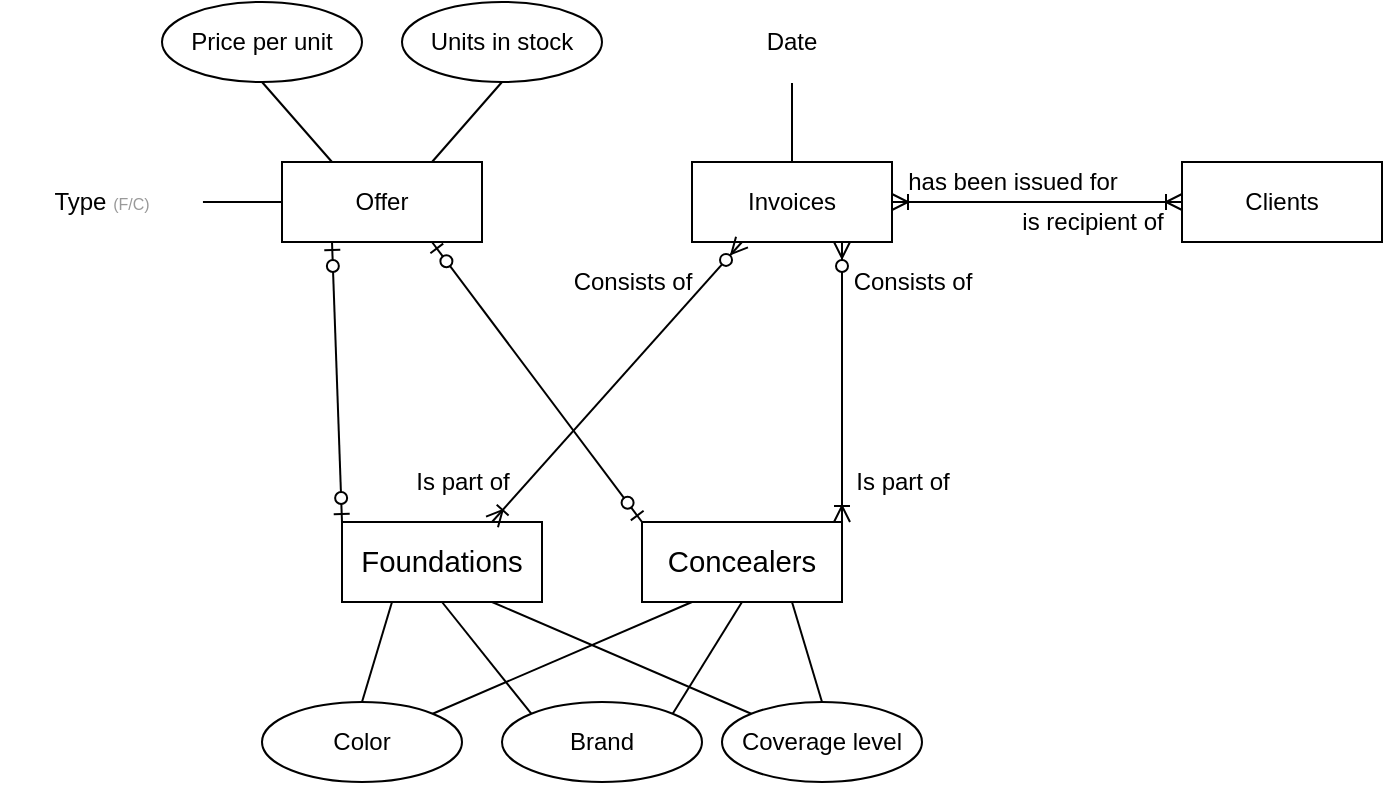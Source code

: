 <mxfile version="13.10.0" type="embed">
    <diagram id="I3wex4niQxwdPpj7cyRc" name="Page-1">
        <mxGraphModel dx="683" dy="397" grid="1" gridSize="10" guides="1" tooltips="1" connect="1" arrows="1" fold="1" page="1" pageScale="1" pageWidth="827" pageHeight="1169" math="0" shadow="0">
            <root>
                <mxCell id="0"/>
                <mxCell id="1" parent="0"/>
                <mxCell id="1wxJ6Ee9MIY7df9GgSbu-2" value="Invoices" style="rounded=0;arcSize=10;whiteSpace=wrap;html=1;align=center;" parent="1" vertex="1">
                    <mxGeometry x="435" y="110" width="100" height="40" as="geometry"/>
                </mxCell>
                <mxCell id="1wxJ6Ee9MIY7df9GgSbu-3" value="Color" style="ellipse;whiteSpace=wrap;html=1;align=center;" parent="1" vertex="1">
                    <mxGeometry x="220" y="380" width="100" height="40" as="geometry"/>
                </mxCell>
                <mxCell id="1wxJ6Ee9MIY7df9GgSbu-6" value="Offer" style="rounded=0;arcSize=10;whiteSpace=wrap;html=1;align=center;" parent="1" vertex="1">
                    <mxGeometry x="230" y="110" width="100" height="40" as="geometry"/>
                </mxCell>
                <mxCell id="1wxJ6Ee9MIY7df9GgSbu-10" value="&lt;span lang=&quot;PL&quot; style=&quot;font-size: 11.0pt ; line-height: 107% ; font-family: &amp;#34;calibri&amp;#34; , sans-serif&quot;&gt;Foundations&lt;/span&gt;" style="rounded=0;arcSize=10;whiteSpace=wrap;html=1;align=center;" parent="1" vertex="1">
                    <mxGeometry x="260" y="290" width="100" height="40" as="geometry"/>
                </mxCell>
                <mxCell id="1wxJ6Ee9MIY7df9GgSbu-11" value="&lt;span lang=&quot;PL&quot; style=&quot;font-size: 11.0pt ; line-height: 107% ; font-family: &amp;#34;calibri&amp;#34; , sans-serif&quot;&gt;Concealers&lt;/span&gt;" style="rounded=0;arcSize=10;whiteSpace=wrap;html=1;align=center;" parent="1" vertex="1">
                    <mxGeometry x="410" y="290" width="100" height="40" as="geometry"/>
                </mxCell>
                <mxCell id="1wxJ6Ee9MIY7df9GgSbu-12" value="Clients" style="rounded=0;arcSize=10;whiteSpace=wrap;html=1;align=center;" parent="1" vertex="1">
                    <mxGeometry x="680" y="110" width="100" height="40" as="geometry"/>
                </mxCell>
                <mxCell id="1wxJ6Ee9MIY7df9GgSbu-17" value="" style="endArrow=none;html=1;rounded=0;exitX=0.25;exitY=1;exitDx=0;exitDy=0;entryX=0.5;entryY=0;entryDx=0;entryDy=0;" parent="1" source="1wxJ6Ee9MIY7df9GgSbu-10" target="1wxJ6Ee9MIY7df9GgSbu-3" edge="1">
                    <mxGeometry relative="1" as="geometry">
                        <mxPoint x="340" y="270" as="sourcePoint"/>
                        <mxPoint x="500" y="270" as="targetPoint"/>
                    </mxGeometry>
                </mxCell>
                <mxCell id="1wxJ6Ee9MIY7df9GgSbu-18" value="" style="endArrow=none;html=1;rounded=0;exitX=0.5;exitY=1;exitDx=0;exitDy=0;entryX=0;entryY=0;entryDx=0;entryDy=0;" parent="1" source="1wxJ6Ee9MIY7df9GgSbu-10" target="1wxJ6Ee9MIY7df9GgSbu-30" edge="1">
                    <mxGeometry relative="1" as="geometry">
                        <mxPoint x="322.5" y="360" as="sourcePoint"/>
                        <mxPoint x="354.645" y="385.858" as="targetPoint"/>
                    </mxGeometry>
                </mxCell>
                <mxCell id="1wxJ6Ee9MIY7df9GgSbu-19" value="" style="endArrow=none;html=1;rounded=0;exitX=0.75;exitY=1;exitDx=0;exitDy=0;entryX=0;entryY=0;entryDx=0;entryDy=0;" parent="1" source="1wxJ6Ee9MIY7df9GgSbu-10" target="1wxJ6Ee9MIY7df9GgSbu-31" edge="1">
                    <mxGeometry relative="1" as="geometry">
                        <mxPoint x="385" y="360" as="sourcePoint"/>
                        <mxPoint x="465" y="360" as="targetPoint"/>
                    </mxGeometry>
                </mxCell>
                <mxCell id="1wxJ6Ee9MIY7df9GgSbu-20" value="" style="endArrow=none;html=1;rounded=0;exitX=0.25;exitY=1;exitDx=0;exitDy=0;entryX=1;entryY=0;entryDx=0;entryDy=0;" parent="1" source="1wxJ6Ee9MIY7df9GgSbu-11" target="1wxJ6Ee9MIY7df9GgSbu-3" edge="1">
                    <mxGeometry relative="1" as="geometry">
                        <mxPoint x="430" y="440" as="sourcePoint"/>
                        <mxPoint x="405" y="490" as="targetPoint"/>
                    </mxGeometry>
                </mxCell>
                <mxCell id="1wxJ6Ee9MIY7df9GgSbu-21" value="" style="endArrow=none;html=1;rounded=0;exitX=0.5;exitY=1;exitDx=0;exitDy=0;entryX=1;entryY=0;entryDx=0;entryDy=0;" parent="1" source="1wxJ6Ee9MIY7df9GgSbu-11" target="1wxJ6Ee9MIY7df9GgSbu-30" edge="1">
                    <mxGeometry relative="1" as="geometry">
                        <mxPoint x="450" y="480" as="sourcePoint"/>
                        <mxPoint x="460" y="420" as="targetPoint"/>
                    </mxGeometry>
                </mxCell>
                <mxCell id="1wxJ6Ee9MIY7df9GgSbu-22" value="" style="endArrow=none;html=1;rounded=0;exitX=0.75;exitY=1;exitDx=0;exitDy=0;entryX=0.5;entryY=0;entryDx=0;entryDy=0;" parent="1" source="1wxJ6Ee9MIY7df9GgSbu-11" target="1wxJ6Ee9MIY7df9GgSbu-31" edge="1">
                    <mxGeometry relative="1" as="geometry">
                        <mxPoint x="575" y="320" as="sourcePoint"/>
                        <mxPoint x="530" y="360" as="targetPoint"/>
                    </mxGeometry>
                </mxCell>
                <mxCell id="1wxJ6Ee9MIY7df9GgSbu-28" value="" style="edgeStyle=entityRelationEdgeStyle;fontSize=12;html=1;endArrow=ERoneToMany;startArrow=ERoneToMany;exitX=1;exitY=0.5;exitDx=0;exitDy=0;entryX=0;entryY=0.5;entryDx=0;entryDy=0;startFill=0;" parent="1" source="1wxJ6Ee9MIY7df9GgSbu-2" target="1wxJ6Ee9MIY7df9GgSbu-12" edge="1">
                    <mxGeometry width="100" height="100" relative="1" as="geometry">
                        <mxPoint x="605" y="160" as="sourcePoint"/>
                        <mxPoint x="595" y="200" as="targetPoint"/>
                    </mxGeometry>
                </mxCell>
                <mxCell id="1wxJ6Ee9MIY7df9GgSbu-29" value="" style="fontSize=12;html=1;endArrow=ERzeroToMany;startArrow=ERoneToMany;startFill=0;endFill=1;exitX=1;exitY=0;exitDx=0;exitDy=0;entryX=0.75;entryY=1;entryDx=0;entryDy=0;" parent="1" source="1wxJ6Ee9MIY7df9GgSbu-11" target="1wxJ6Ee9MIY7df9GgSbu-2" edge="1">
                    <mxGeometry width="100" height="100" relative="1" as="geometry">
                        <mxPoint x="370" y="200" as="sourcePoint"/>
                        <mxPoint x="410" y="180" as="targetPoint"/>
                    </mxGeometry>
                </mxCell>
                <mxCell id="1wxJ6Ee9MIY7df9GgSbu-30" value="Brand" style="ellipse;whiteSpace=wrap;html=1;align=center;" parent="1" vertex="1">
                    <mxGeometry x="340" y="380" width="100" height="40" as="geometry"/>
                </mxCell>
                <mxCell id="1wxJ6Ee9MIY7df9GgSbu-31" value="Coverage level" style="ellipse;whiteSpace=wrap;html=1;align=center;" parent="1" vertex="1">
                    <mxGeometry x="450" y="380" width="100" height="40" as="geometry"/>
                </mxCell>
                <mxCell id="1wxJ6Ee9MIY7df9GgSbu-32" value="Price per unit" style="ellipse;whiteSpace=wrap;html=1;align=center;" parent="1" vertex="1">
                    <mxGeometry x="170" y="30" width="100" height="40" as="geometry"/>
                </mxCell>
                <mxCell id="1wxJ6Ee9MIY7df9GgSbu-33" value="Units in stock" style="ellipse;whiteSpace=wrap;html=1;align=center;" parent="1" vertex="1">
                    <mxGeometry x="290" y="30" width="100" height="40" as="geometry"/>
                </mxCell>
                <mxCell id="1wxJ6Ee9MIY7df9GgSbu-34" value="" style="endArrow=none;html=1;rounded=0;entryX=0.25;entryY=0;entryDx=0;entryDy=0;exitX=0.5;exitY=1;exitDx=0;exitDy=0;" parent="1" source="1wxJ6Ee9MIY7df9GgSbu-32" target="1wxJ6Ee9MIY7df9GgSbu-6" edge="1">
                    <mxGeometry relative="1" as="geometry">
                        <mxPoint x="125" y="180" as="sourcePoint"/>
                        <mxPoint x="285" y="180" as="targetPoint"/>
                    </mxGeometry>
                </mxCell>
                <mxCell id="1wxJ6Ee9MIY7df9GgSbu-35" value="" style="endArrow=none;html=1;rounded=0;entryX=0.75;entryY=0;entryDx=0;entryDy=0;exitX=0.5;exitY=1;exitDx=0;exitDy=0;" parent="1" source="1wxJ6Ee9MIY7df9GgSbu-33" target="1wxJ6Ee9MIY7df9GgSbu-6" edge="1">
                    <mxGeometry relative="1" as="geometry">
                        <mxPoint x="315" y="70" as="sourcePoint"/>
                        <mxPoint x="355" y="110" as="targetPoint"/>
                    </mxGeometry>
                </mxCell>
                <mxCell id="1wxJ6Ee9MIY7df9GgSbu-36" value="" style="fontSize=12;html=1;endArrow=ERzeroToOne;startArrow=ERzeroToOne;entryX=0.25;entryY=1;entryDx=0;entryDy=0;exitX=0;exitY=0;exitDx=0;exitDy=0;startFill=1;" parent="1" source="1wxJ6Ee9MIY7df9GgSbu-10" target="1wxJ6Ee9MIY7df9GgSbu-6" edge="1">
                    <mxGeometry width="100" height="100" relative="1" as="geometry">
                        <mxPoint x="260" y="200" as="sourcePoint"/>
                        <mxPoint x="265" y="170" as="targetPoint"/>
                    </mxGeometry>
                </mxCell>
                <mxCell id="1wxJ6Ee9MIY7df9GgSbu-38" value="" style="edgeStyle=none;rounded=0;orthogonalLoop=1;jettySize=auto;html=1;startArrow=none;startFill=0;endArrow=none;endFill=0;entryX=0.5;entryY=0;entryDx=0;entryDy=0;exitX=0.5;exitY=1;exitDx=0;exitDy=0;" parent="1" source="1wxJ6Ee9MIY7df9GgSbu-37" target="1wxJ6Ee9MIY7df9GgSbu-2" edge="1">
                    <mxGeometry relative="1" as="geometry">
                        <mxPoint x="555" y="70" as="sourcePoint"/>
                    </mxGeometry>
                </mxCell>
                <mxCell id="1wxJ6Ee9MIY7df9GgSbu-37" value="Date" style="ellipse;whiteSpace=wrap;html=1;align=center;rounded=0;strokeColor=#FFFFFF;" parent="1" vertex="1">
                    <mxGeometry x="435" y="30" width="100" height="40" as="geometry"/>
                </mxCell>
                <mxCell id="1wxJ6Ee9MIY7df9GgSbu-39" value="" style="fontSize=12;html=1;endArrow=ERzeroToOne;startArrow=ERzeroToOne;entryX=0.75;entryY=1;entryDx=0;entryDy=0;exitX=0;exitY=0;exitDx=0;exitDy=0;startFill=1;" parent="1" source="1wxJ6Ee9MIY7df9GgSbu-11" target="1wxJ6Ee9MIY7df9GgSbu-6" edge="1">
                    <mxGeometry width="100" height="100" relative="1" as="geometry">
                        <mxPoint x="440" y="280" as="sourcePoint"/>
                        <mxPoint x="480" y="200" as="targetPoint"/>
                    </mxGeometry>
                </mxCell>
                <mxCell id="1wxJ6Ee9MIY7df9GgSbu-41" value="" style="edgeStyle=none;rounded=0;orthogonalLoop=1;jettySize=auto;html=1;startArrow=none;startFill=0;endArrow=none;endFill=0;" parent="1" source="1wxJ6Ee9MIY7df9GgSbu-40" target="1wxJ6Ee9MIY7df9GgSbu-6" edge="1">
                    <mxGeometry relative="1" as="geometry"/>
                </mxCell>
                <mxCell id="1wxJ6Ee9MIY7df9GgSbu-40" value="Type &lt;font style=&quot;font-size: 8px&quot; color=&quot;#999999&quot;&gt;(F/C)&lt;/font&gt;" style="ellipse;whiteSpace=wrap;html=1;align=center;rounded=0;strokeColor=#FFFFFF;" parent="1" vertex="1">
                    <mxGeometry x="90" y="110" width="100" height="40" as="geometry"/>
                </mxCell>
                <mxCell id="1wxJ6Ee9MIY7df9GgSbu-42" value="Consists of" style="text;html=1;align=center;verticalAlign=middle;resizable=0;points=[];autosize=1;" parent="1" vertex="1">
                    <mxGeometry x="510" y="160" width="70" height="20" as="geometry"/>
                </mxCell>
                <mxCell id="1wxJ6Ee9MIY7df9GgSbu-43" value="Is part of" style="text;html=1;align=center;verticalAlign=middle;resizable=0;points=[];autosize=1;" parent="1" vertex="1">
                    <mxGeometry x="510" y="260" width="60" height="20" as="geometry"/>
                </mxCell>
                <mxCell id="1wxJ6Ee9MIY7df9GgSbu-44" value="has been issued for" style="text;html=1;align=center;verticalAlign=middle;resizable=0;points=[];autosize=1;" parent="1" vertex="1">
                    <mxGeometry x="535" y="110" width="120" height="20" as="geometry"/>
                </mxCell>
                <mxCell id="1wxJ6Ee9MIY7df9GgSbu-45" value="is recipient of" style="text;html=1;align=center;verticalAlign=middle;resizable=0;points=[];autosize=1;" parent="1" vertex="1">
                    <mxGeometry x="590" y="130" width="90" height="20" as="geometry"/>
                </mxCell>
                <mxCell id="4" value="" style="fontSize=12;html=1;endArrow=ERzeroToMany;startArrow=ERoneToMany;startFill=0;endFill=1;exitX=0.75;exitY=0;exitDx=0;exitDy=0;entryX=0.25;entryY=1;entryDx=0;entryDy=0;" parent="1" source="1wxJ6Ee9MIY7df9GgSbu-10" target="1wxJ6Ee9MIY7df9GgSbu-2" edge="1">
                    <mxGeometry width="100" height="100" relative="1" as="geometry">
                        <mxPoint x="450" y="310" as="sourcePoint"/>
                        <mxPoint x="450" y="170" as="targetPoint"/>
                    </mxGeometry>
                </mxCell>
                <mxCell id="5" value="Consists of" style="text;html=1;align=center;verticalAlign=middle;resizable=0;points=[];autosize=1;" parent="1" vertex="1">
                    <mxGeometry x="370" y="160" width="70" height="20" as="geometry"/>
                </mxCell>
                <mxCell id="6" value="Is part of" style="text;html=1;align=center;verticalAlign=middle;resizable=0;points=[];autosize=1;" parent="1" vertex="1">
                    <mxGeometry x="290" y="260" width="60" height="20" as="geometry"/>
                </mxCell>
            </root>
        </mxGraphModel>
    </diagram>
</mxfile>